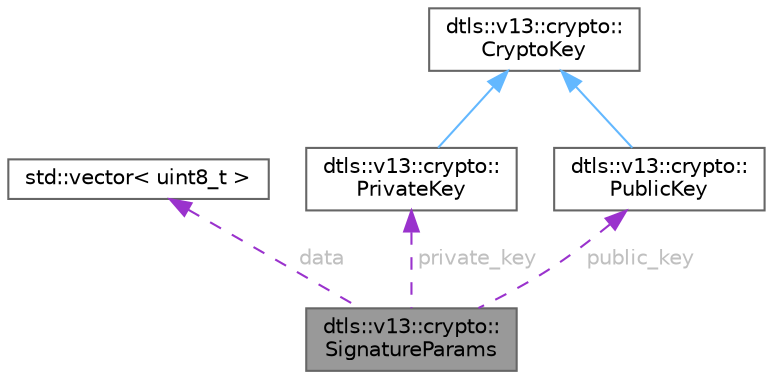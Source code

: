 digraph "dtls::v13::crypto::SignatureParams"
{
 // LATEX_PDF_SIZE
  bgcolor="transparent";
  edge [fontname=Helvetica,fontsize=10,labelfontname=Helvetica,labelfontsize=10];
  node [fontname=Helvetica,fontsize=10,shape=box,height=0.2,width=0.4];
  Node1 [id="Node000001",label="dtls::v13::crypto::\lSignatureParams",height=0.2,width=0.4,color="gray40", fillcolor="grey60", style="filled", fontcolor="black",tooltip=" "];
  Node2 -> Node1 [id="edge1_Node000001_Node000002",dir="back",color="darkorchid3",style="dashed",tooltip=" ",label=" data",fontcolor="grey" ];
  Node2 [id="Node000002",label="std::vector\< uint8_t \>",height=0.2,width=0.4,color="gray40", fillcolor="white", style="filled",tooltip=" "];
  Node3 -> Node1 [id="edge2_Node000001_Node000003",dir="back",color="darkorchid3",style="dashed",tooltip=" ",label=" private_key",fontcolor="grey" ];
  Node3 [id="Node000003",label="dtls::v13::crypto::\lPrivateKey",height=0.2,width=0.4,color="gray40", fillcolor="white", style="filled",URL="$classdtls_1_1v13_1_1crypto_1_1PrivateKey.html",tooltip=" "];
  Node4 -> Node3 [id="edge3_Node000003_Node000004",dir="back",color="steelblue1",style="solid",tooltip=" "];
  Node4 [id="Node000004",label="dtls::v13::crypto::\lCryptoKey",height=0.2,width=0.4,color="gray40", fillcolor="white", style="filled",URL="$classdtls_1_1v13_1_1crypto_1_1CryptoKey.html",tooltip=" "];
  Node5 -> Node1 [id="edge4_Node000001_Node000005",dir="back",color="darkorchid3",style="dashed",tooltip=" ",label=" public_key",fontcolor="grey" ];
  Node5 [id="Node000005",label="dtls::v13::crypto::\lPublicKey",height=0.2,width=0.4,color="gray40", fillcolor="white", style="filled",URL="$classdtls_1_1v13_1_1crypto_1_1PublicKey.html",tooltip=" "];
  Node4 -> Node5 [id="edge5_Node000005_Node000004",dir="back",color="steelblue1",style="solid",tooltip=" "];
}

